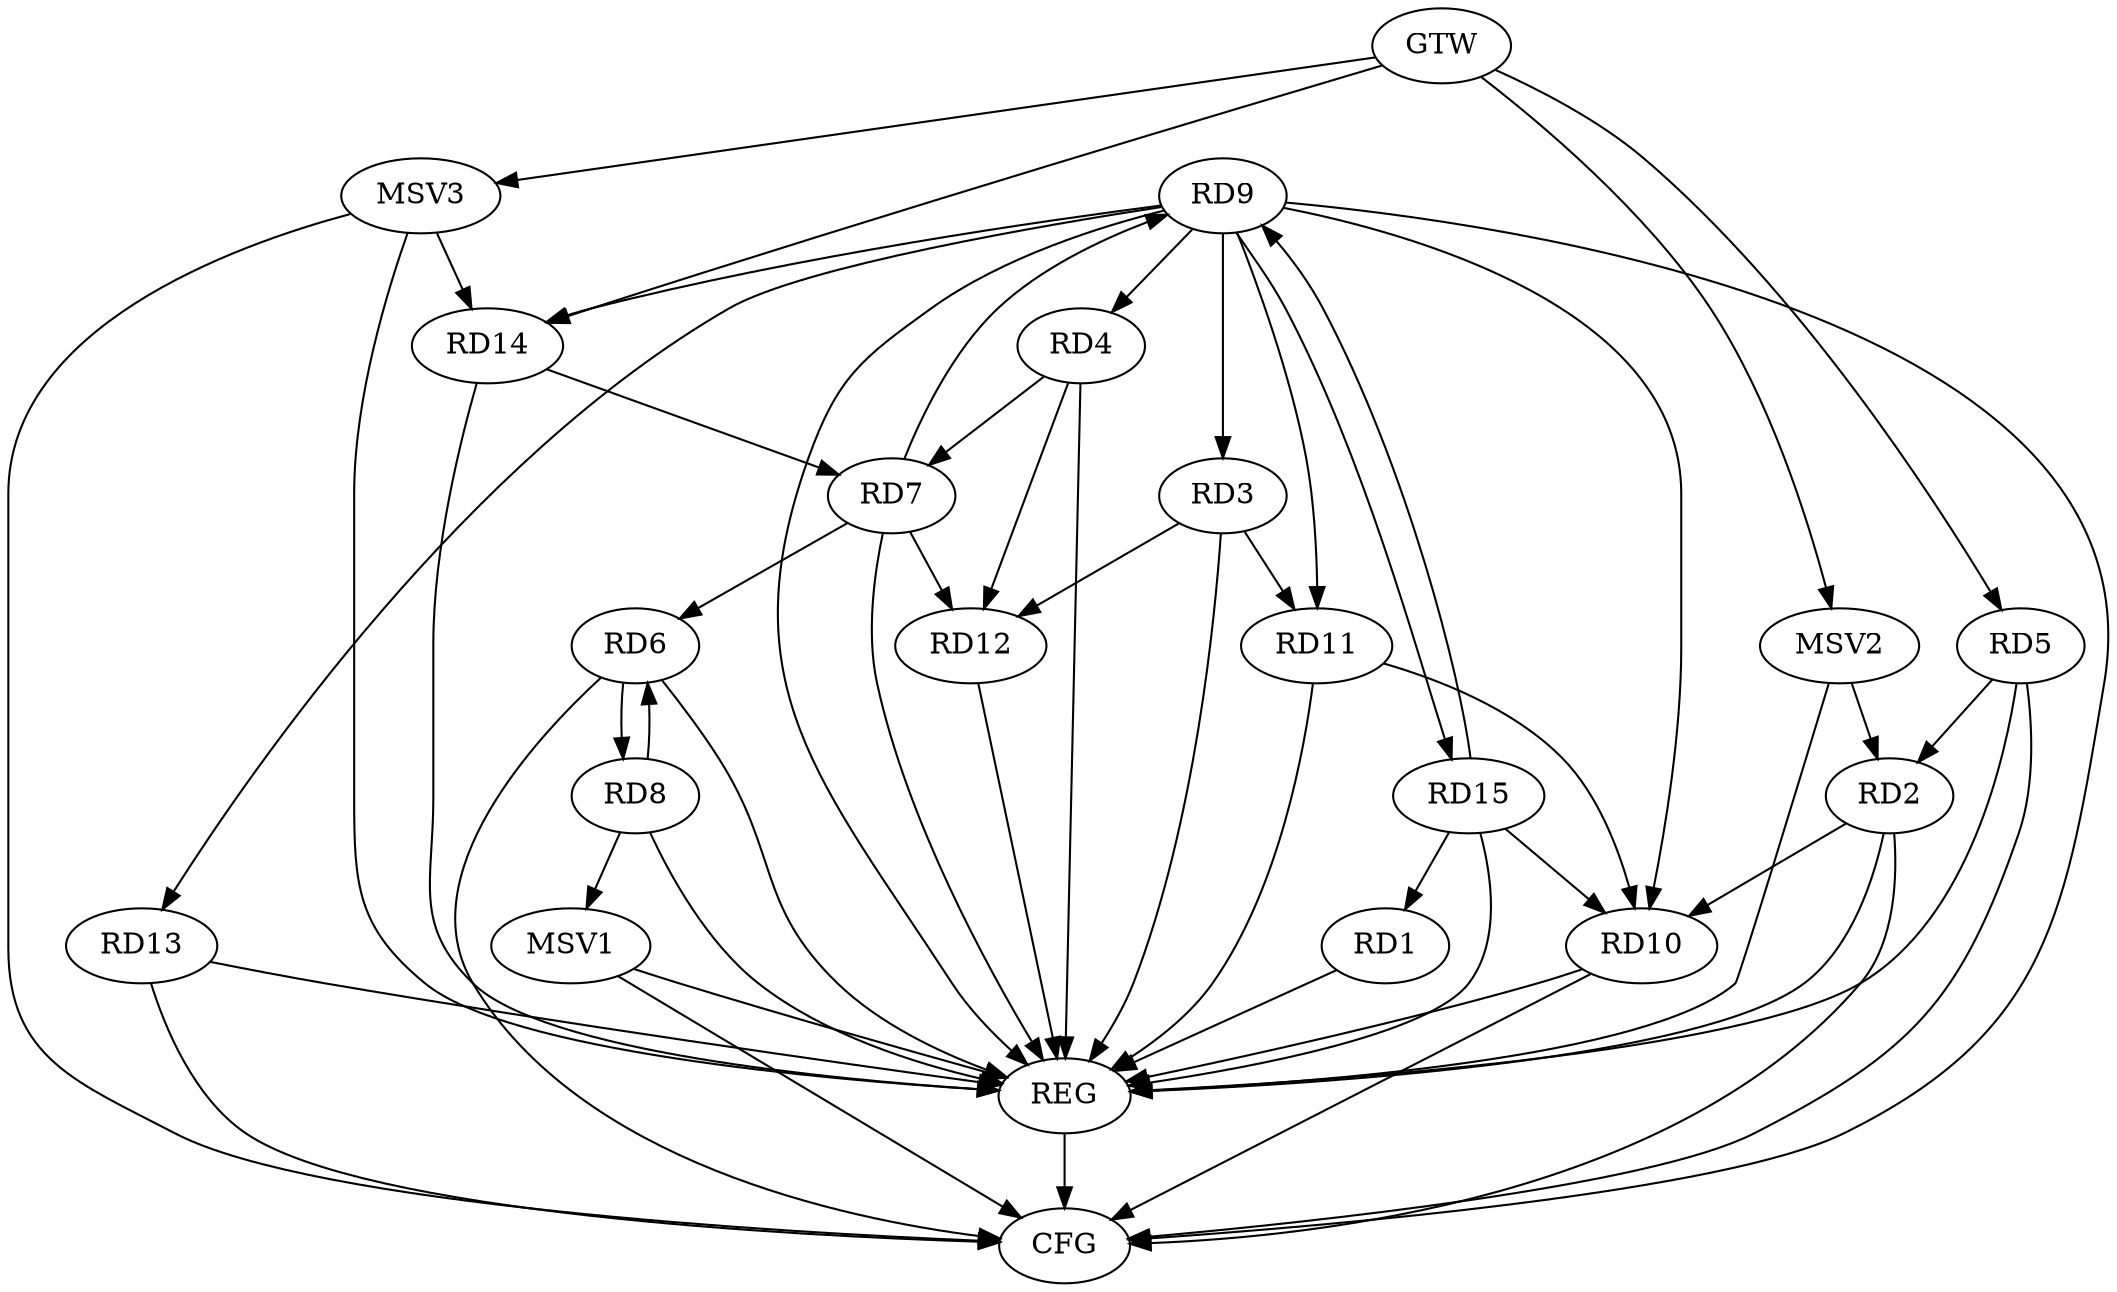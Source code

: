 strict digraph G {
  RD1 [ label="RD1" ];
  RD2 [ label="RD2" ];
  RD3 [ label="RD3" ];
  RD4 [ label="RD4" ];
  RD5 [ label="RD5" ];
  RD6 [ label="RD6" ];
  RD7 [ label="RD7" ];
  RD8 [ label="RD8" ];
  RD9 [ label="RD9" ];
  RD10 [ label="RD10" ];
  RD11 [ label="RD11" ];
  RD12 [ label="RD12" ];
  RD13 [ label="RD13" ];
  RD14 [ label="RD14" ];
  RD15 [ label="RD15" ];
  GTW [ label="GTW" ];
  REG [ label="REG" ];
  CFG [ label="CFG" ];
  MSV1 [ label="MSV1" ];
  MSV2 [ label="MSV2" ];
  MSV3 [ label="MSV3" ];
  RD15 -> RD1;
  RD5 -> RD2;
  RD2 -> RD10;
  RD9 -> RD3;
  RD3 -> RD11;
  RD3 -> RD12;
  RD4 -> RD7;
  RD4 -> RD12;
  RD7 -> RD6;
  RD6 -> RD8;
  RD8 -> RD6;
  RD7 -> RD9;
  RD7 -> RD12;
  RD14 -> RD7;
  RD9 -> RD10;
  RD9 -> RD11;
  RD9 -> RD15;
  RD15 -> RD9;
  RD11 -> RD10;
  RD15 -> RD10;
  GTW -> RD5;
  GTW -> RD14;
  RD1 -> REG;
  RD2 -> REG;
  RD3 -> REG;
  RD4 -> REG;
  RD5 -> REG;
  RD6 -> REG;
  RD7 -> REG;
  RD8 -> REG;
  RD9 -> REG;
  RD10 -> REG;
  RD11 -> REG;
  RD12 -> REG;
  RD13 -> REG;
  RD14 -> REG;
  RD15 -> REG;
  RD5 -> CFG;
  RD6 -> CFG;
  RD10 -> CFG;
  RD2 -> CFG;
  RD13 -> CFG;
  REG -> CFG;
  RD9 -> CFG;
  RD9 -> RD4;
  RD9 -> RD14;
  RD9 -> RD13;
  RD8 -> MSV1;
  MSV1 -> REG;
  MSV1 -> CFG;
  MSV2 -> RD2;
  GTW -> MSV2;
  MSV2 -> REG;
  MSV3 -> RD14;
  GTW -> MSV3;
  MSV3 -> REG;
  MSV3 -> CFG;
}
